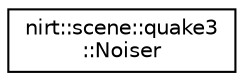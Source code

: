 digraph "Graphical Class Hierarchy"
{
 // LATEX_PDF_SIZE
  edge [fontname="Helvetica",fontsize="10",labelfontname="Helvetica",labelfontsize="10"];
  node [fontname="Helvetica",fontsize="10",shape=record];
  rankdir="LR";
  Node0 [label="nirt::scene::quake3\l::Noiser",height=0.2,width=0.4,color="black", fillcolor="white", style="filled",URL="$structnirt_1_1scene_1_1quake3_1_1Noiser.html",tooltip=" "];
}
